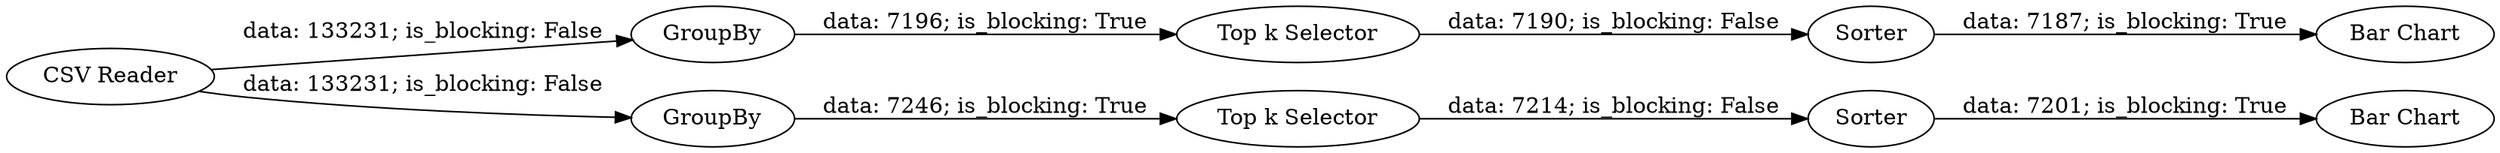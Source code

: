 digraph {
	"8802558403564350180_4" [label=Sorter]
	"8802558403564350180_1" [label="CSV Reader"]
	"8802558403564350180_7" [label="Top k Selector"]
	"8802558403564350180_6" [label="Top k Selector"]
	"8802558403564350180_3" [label=GroupBy]
	"8802558403564350180_5" [label=Sorter]
	"8802558403564350180_8" [label="Bar Chart"]
	"8802558403564350180_9" [label="Bar Chart"]
	"8802558403564350180_2" [label=GroupBy]
	"8802558403564350180_2" -> "8802558403564350180_6" [label="data: 7246; is_blocking: True"]
	"8802558403564350180_1" -> "8802558403564350180_3" [label="data: 133231; is_blocking: False"]
	"8802558403564350180_3" -> "8802558403564350180_7" [label="data: 7196; is_blocking: True"]
	"8802558403564350180_6" -> "8802558403564350180_4" [label="data: 7214; is_blocking: False"]
	"8802558403564350180_7" -> "8802558403564350180_5" [label="data: 7190; is_blocking: False"]
	"8802558403564350180_1" -> "8802558403564350180_2" [label="data: 133231; is_blocking: False"]
	"8802558403564350180_4" -> "8802558403564350180_8" [label="data: 7201; is_blocking: True"]
	"8802558403564350180_5" -> "8802558403564350180_9" [label="data: 7187; is_blocking: True"]
	rankdir=LR
}
